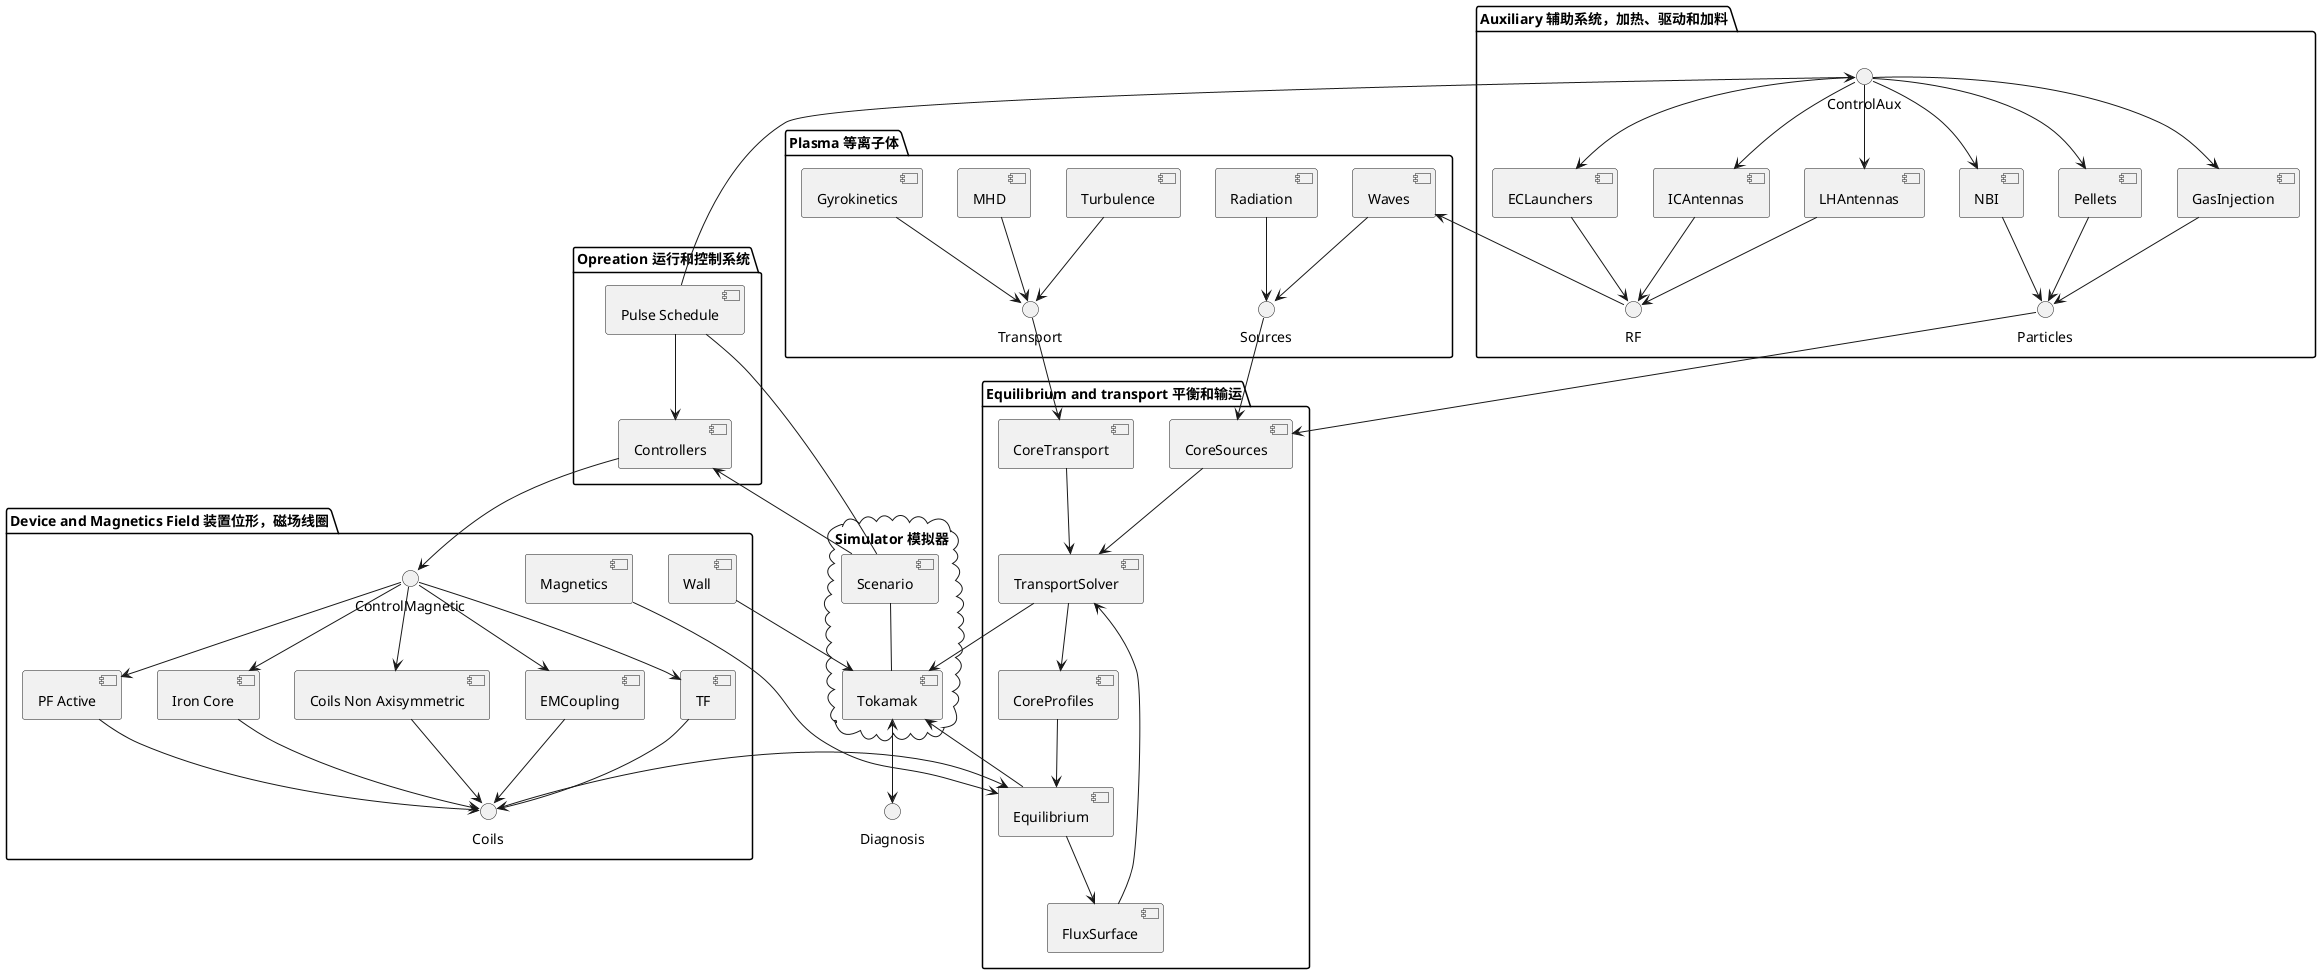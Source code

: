 @startuml
skinparam classFontName 'Noto Sans CJK SC'

package "Opreation 运行和控制系统" {
    [Pulse Schedule] --> [Controllers] 
}

package "Device and Magnetics Field 装置位形，磁场线圈"{
    [Wall] 
    [TF]                        -->    Coils
    [PF Active]                 -->    Coils                    
    [Iron Core]                 -->    Coils
    [Coils Non Axisymmetric]    -->    Coils
    [EMCoupling]                -->    Coils

    [Magnetics] 

    ControlMagnetic --> [TF]                       
    ControlMagnetic --> [PF Active]                
    ControlMagnetic --> [Iron Core]                
    ControlMagnetic --> [Coils Non Axisymmetric]   
    ControlMagnetic --> [EMCoupling]               
}


package "Equilibrium and transport 平衡和输运" {
   [TransportSolver]    -->  [CoreProfiles]
   [Equilibrium]        --> [FluxSurface]  
   [FluxSurface]        --> [TransportSolver]
   [CoreProfiles]       --> [Equilibrium] 
   [CoreSources]        --> [TransportSolver]
   [CoreTransport]      --> [TransportSolver]

}

package "Auxiliary 辅助系统，加热、驱动和加料" {
  [ECLaunchers]    -->  RF
  [ICAntennas]     -->  RF
  [LHAntennas]     -->  RF
  [NBI]            -->  Particles
  [Pellets]        -->  Particles   
  [GasInjection]   -->  Particles

  ControlAux --> [ECLaunchers]   
  ControlAux --> [ICAntennas]    
  ControlAux --> [LHAntennas]    
  ControlAux --> [NBI]           
  ControlAux --> [Pellets]       
  ControlAux --> [GasInjection]  

}



package "Plasma 等离子体" {

    [Radiation]             --> Sources
    [Waves]                 --> Sources
    
    [MHD]                   --> Transport
    [Gyrokinetics]          --> Transport
    [Turbulence]            --> Transport

}




cloud "Simulator 模拟器"  {   
    [Tokamak] 
    [Scenario] 
}

[Scenario] -- [Pulse Schedule]   
[Scenario] -- [Tokamak]

Coils       --> [Equilibrium]
[Magnetics] --> [Equilibrium]


Transport   --> [CoreTransport] 


RF          --> [Waves]
Sources     --> [CoreSources] 
Particles   --> [CoreSources]

[Wall]              --> [Tokamak]
[Equilibrium]       --> [Tokamak]
[TransportSolver]   --> [Tokamak]

[Tokamak]           <--> Diagnosis
[Scenario]          --> [Controllers]
[Pulse Schedule]    --> ControlAux
[Controllers]       --> ControlMagnetic

@enduml

